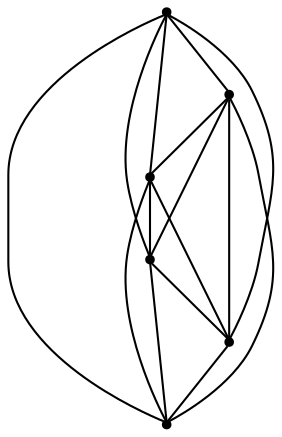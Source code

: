 graph {
  node [shape=point,comment="{\"directed\":false,\"doi\":\"10.1007/978-3-319-73915-1_40\",\"figure\":\"1 (4)\"}"]

  v0 [pos="1136.4768734029965,1681.1917906709607"]
  v1 [pos="986.4529738820038,1767.8045129081536"]
  v2 [pos="1086.4689068959988,1767.8045129081536"]
  v3 [pos="1086.4689068959988,1594.574871649635"]
  v4 [pos="936.4408741278557,1681.191790670961"]
  v5 [pos="986.4529738820038,1594.5748716496348"]

  v0 -- v4 [id="-1",pos="1136.4768734029965,1681.1917906709607 1074.9629642440696,1716.7053595308298 1074.9629642440696,1716.7053595308298 1074.9629642440696,1716.7053595308298 1047.9669466293485,1732.2867472641515 1024.9549341486543,1732.2867472641515 997.9589801223509,1716.7011627466968 936.4408741278557,1681.191790670961 936.4408741278557,1681.191790670961 936.4408741278557,1681.191790670961"]
  v4 -- v2 [id="-2",pos="936.4408741278557,1681.191790670961 1086.4689068959988,1767.8045129081536 1086.4689068959988,1767.8045129081536 1086.4689068959988,1767.8045129081536"]
  v1 -- v3 [id="-3",pos="986.4529738820038,1767.8045129081536 986.4529738820038,1696.7814447972717 986.4529738820038,1696.7814447972717 986.4529738820038,1696.7814447972717 986.4529738820038,1665.5853494081177 997.9589801223509,1645.6699554181023 1024.9549341486543,1630.0884405095042 1086.4689068959988,1594.574871649635 1086.4689068959988,1594.574871649635 1086.4689068959988,1594.574871649635"]
  v1 -- v5 [id="-4",pos="986.4529738820038,1767.8045129081536 986.4529738820038,1594.5748716496348 986.4529738820038,1594.5748716496348 986.4529738820038,1594.5748716496348"]
  v5 -- v3 [id="-5",pos="986.4529738820038,1594.5748716496348 1086.4689068959988,1594.574871649635 1086.4689068959988,1594.574871649635 1086.4689068959988,1594.574871649635"]
  v5 -- v0 [id="-6",pos="986.4529738820038,1594.5748716496348 1136.4768734029965,1681.1917906709607 1136.4768734029965,1681.1917906709607 1136.4768734029965,1681.1917906709607"]
  v5 -- v2 [id="-7",pos="986.4529738820038,1594.5748716496348 1047.967010217766,1630.0926372936372 1047.967010217766,1630.0926372936372 1047.967010217766,1630.0926372936372 1074.9629642440696,1645.6699554181023 1086.468906895999,1665.5853494081177 1086.468906895999,1696.7773751884154 1086.4689068959988,1767.8045129081536 1086.4689068959988,1767.8045129081536 1086.4689068959988,1767.8045129081536"]
  v2 -- v1 [id="-11",pos="1086.4689068959988,1767.8045129081536 986.4529738820038,1767.8045129081536 986.4529738820038,1767.8045129081536 986.4529738820038,1767.8045129081536"]
  v2 -- v3 [id="-12",pos="1086.4689068959988,1767.8045129081536 1086.4689068959988,1594.574871649635 1086.4689068959988,1594.574871649635 1086.4689068959988,1594.574871649635"]
  v3 -- v0 [id="-15",pos="1086.4689068959988,1594.574871649635 1136.4768734029965,1681.1917906709607 1136.4768734029965,1681.1917906709607 1136.4768734029965,1681.1917906709607"]
  v3 -- v4 [id="-16",pos="1086.4689068959988,1594.574871649635 936.4408741278557,1681.191790670961 936.4408741278557,1681.191790670961 936.4408741278557,1681.191790670961"]
  v0 -- v2 [id="-17",pos="1136.4768734029965,1681.1917906709607 1086.4689068959988,1767.8045129081536 1086.4689068959988,1767.8045129081536 1086.4689068959988,1767.8045129081536"]
  v0 -- v1 [id="-18",pos="1136.4768734029965,1681.1917906709607 986.4529738820038,1767.8045129081536 986.4529738820038,1767.8045129081536 986.4529738820038,1767.8045129081536"]
  v4 -- v5 [id="-19",pos="936.4408741278557,1681.191790670961 986.4529738820038,1594.5748716496348 986.4529738820038,1594.5748716496348 986.4529738820038,1594.5748716496348"]
  v1 -- v4 [id="-20",pos="986.4529738820038,1767.8045129081536 936.4408741278557,1681.191790670961 936.4408741278557,1681.191790670961 936.4408741278557,1681.191790670961"]
}